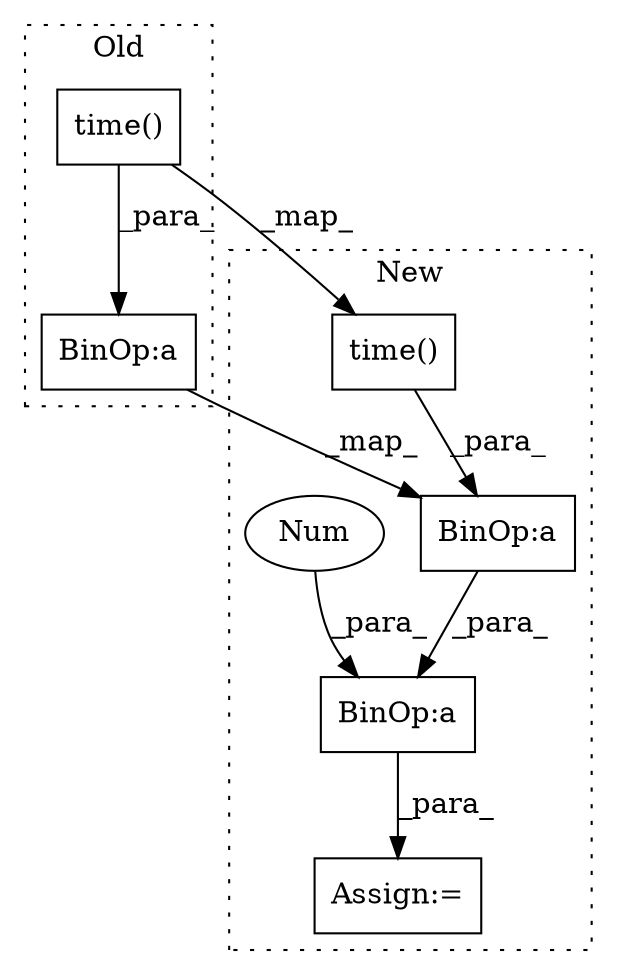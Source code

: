 digraph G {
subgraph cluster0 {
1 [label="time()" a="75" s="2815" l="11" shape="box"];
4 [label="BinOp:a" a="82" s="2826" l="3" shape="box"];
label = "Old";
style="dotted";
}
subgraph cluster1 {
2 [label="time()" a="75" s="2787" l="11" shape="box"];
3 [label="BinOp:a" a="82" s="2798" l="3" shape="box"];
5 [label="Assign:=" a="68" s="2777" l="3" shape="box"];
6 [label="BinOp:a" a="82" s="2785" l="1" shape="box"];
7 [label="Num" a="76" s="2784" l="1" shape="ellipse"];
label = "New";
style="dotted";
}
1 -> 4 [label="_para_"];
1 -> 2 [label="_map_"];
2 -> 3 [label="_para_"];
3 -> 6 [label="_para_"];
4 -> 3 [label="_map_"];
6 -> 5 [label="_para_"];
7 -> 6 [label="_para_"];
}